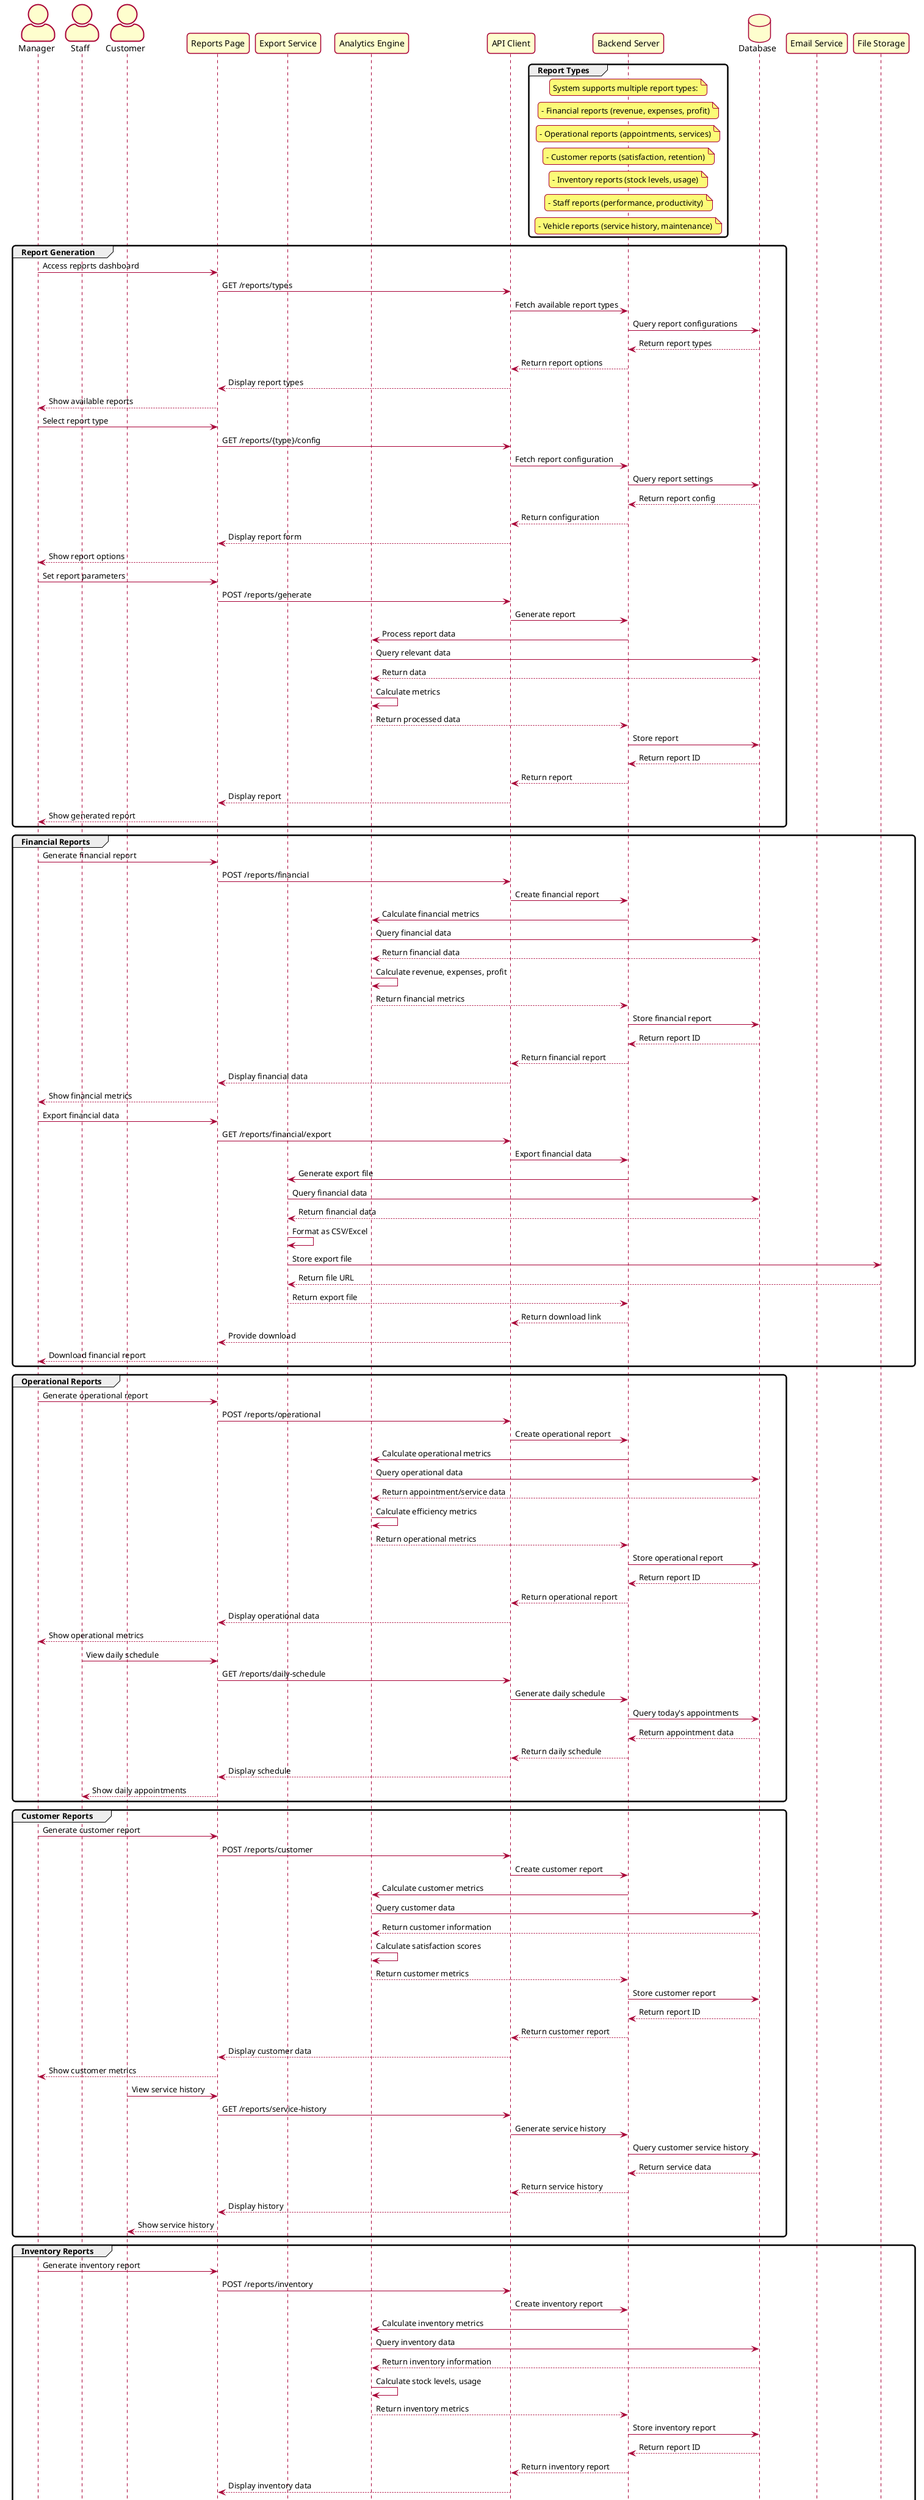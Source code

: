 @startuml Data Export and Reporting Flow
skin rose
skinparam actorStyle awesome
skinparam roundcorner 10
skinparam shadowing false

actor "Manager" as Manager
actor "Staff" as Staff
actor "Customer" as Customer
participant "Reports Page" as ReportsPage
participant "Export Service" as ExportService
participant "Analytics Engine" as Analytics
participant "API Client" as API
participant "Backend Server" as Server
database "Database" as DB
participant "Email Service" as EmailService
participant "File Storage" as FileStorage

' === Report Types ===
group Report Types
    note over Server: System supports multiple report types:
    note over Server: - Financial reports (revenue, expenses, profit)
    note over Server: - Operational reports (appointments, services)
    note over Server: - Customer reports (satisfaction, retention)
    note over Server: - Inventory reports (stock levels, usage)
    note over Server: - Staff reports (performance, productivity)
    note over Server: - Vehicle reports (service history, maintenance)
end

' === Report Generation ===
group Report Generation
    Manager -> ReportsPage: Access reports dashboard
    ReportsPage -> API: GET /reports/types
    API -> Server: Fetch available report types
    Server -> DB: Query report configurations
    DB --> Server: Return report types
    Server --> API: Return report options
    API --> ReportsPage: Display report types
    ReportsPage --> Manager: Show available reports
    
    Manager -> ReportsPage: Select report type
    ReportsPage -> API: GET /reports/{type}/config
    API -> Server: Fetch report configuration
    Server -> DB: Query report settings
    DB --> Server: Return report config
    Server --> API: Return configuration
    API --> ReportsPage: Display report form
    ReportsPage --> Manager: Show report options
    
    Manager -> ReportsPage: Set report parameters
    ReportsPage -> API: POST /reports/generate
    API -> Server: Generate report
    Server -> Analytics: Process report data
    Analytics -> DB: Query relevant data
    DB --> Analytics: Return data
    Analytics -> Analytics: Calculate metrics
    Analytics --> Server: Return processed data
    Server -> DB: Store report
    DB --> Server: Return report ID
    Server --> API: Return report
    API --> ReportsPage: Display report
    ReportsPage --> Manager: Show generated report
end

' === Financial Reports ===
group Financial Reports
    Manager -> ReportsPage: Generate financial report
    ReportsPage -> API: POST /reports/financial
    API -> Server: Create financial report
    Server -> Analytics: Calculate financial metrics
    Analytics -> DB: Query financial data
    DB --> Analytics: Return financial data
    Analytics -> Analytics: Calculate revenue, expenses, profit
    Analytics --> Server: Return financial metrics
    Server -> DB: Store financial report
    DB --> Server: Return report ID
    Server --> API: Return financial report
    API --> ReportsPage: Display financial data
    ReportsPage --> Manager: Show financial metrics
    
    Manager -> ReportsPage: Export financial data
    ReportsPage -> API: GET /reports/financial/export
    API -> Server: Export financial data
    Server -> ExportService: Generate export file
    ExportService -> DB: Query financial data
    DB --> ExportService: Return financial data
    ExportService -> ExportService: Format as CSV/Excel
    ExportService -> FileStorage: Store export file
    FileStorage --> ExportService: Return file URL
    ExportService --> Server: Return export file
    Server --> API: Return download link
    API --> ReportsPage: Provide download
    ReportsPage --> Manager: Download financial report
end

' === Operational Reports ===
group Operational Reports
    Manager -> ReportsPage: Generate operational report
    ReportsPage -> API: POST /reports/operational
    API -> Server: Create operational report
    Server -> Analytics: Calculate operational metrics
    Analytics -> DB: Query operational data
    DB --> Analytics: Return appointment/service data
    Analytics -> Analytics: Calculate efficiency metrics
    Analytics --> Server: Return operational metrics
    Server -> DB: Store operational report
    DB --> Server: Return report ID
    Server --> API: Return operational report
    API --> ReportsPage: Display operational data
    ReportsPage --> Manager: Show operational metrics
    
    Staff -> ReportsPage: View daily schedule
    ReportsPage -> API: GET /reports/daily-schedule
    API -> Server: Generate daily schedule
    Server -> DB: Query today's appointments
    DB --> Server: Return appointment data
    Server --> API: Return daily schedule
    API --> ReportsPage: Display schedule
    ReportsPage --> Staff: Show daily appointments
end

' === Customer Reports ===
group Customer Reports
    Manager -> ReportsPage: Generate customer report
    ReportsPage -> API: POST /reports/customer
    API -> Server: Create customer report
    Server -> Analytics: Calculate customer metrics
    Analytics -> DB: Query customer data
    DB --> Analytics: Return customer information
    Analytics -> Analytics: Calculate satisfaction scores
    Analytics --> Server: Return customer metrics
    Server -> DB: Store customer report
    DB --> Server: Return report ID
    Server --> API: Return customer report
    API --> ReportsPage: Display customer data
    ReportsPage --> Manager: Show customer metrics
    
    Customer -> ReportsPage: View service history
    ReportsPage -> API: GET /reports/service-history
    API -> Server: Generate service history
    Server -> DB: Query customer service history
    DB --> Server: Return service data
    Server --> API: Return service history
    API --> ReportsPage: Display history
    ReportsPage --> Customer: Show service history
end

' === Inventory Reports ===
group Inventory Reports
    Manager -> ReportsPage: Generate inventory report
    ReportsPage -> API: POST /reports/inventory
    API -> Server: Create inventory report
    Server -> Analytics: Calculate inventory metrics
    Analytics -> DB: Query inventory data
    DB --> Analytics: Return inventory information
    Analytics -> Analytics: Calculate stock levels, usage
    Analytics --> Server: Return inventory metrics
    Server -> DB: Store inventory report
    DB --> Server: Return report ID
    Server --> API: Return inventory report
    API --> ReportsPage: Display inventory data
    ReportsPage --> Manager: Show inventory metrics
    
    Manager -> ReportsPage: Export inventory data
    ReportsPage -> API: GET /reports/inventory/export
    API -> Server: Export inventory data
    Server -> ExportService: Generate inventory export
    ExportService -> DB: Query inventory data
    DB --> ExportService: Return inventory data
    ExportService -> ExportService: Format export file
    ExportService -> FileStorage: Store export file
    FileStorage --> ExportService: Return file URL
    ExportService --> Server: Return export file
    Server --> API: Return download link
    API --> ReportsPage: Provide download
    ReportsPage --> Manager: Download inventory report
end

' === Staff Reports ===
group Staff Reports
    Manager -> ReportsPage: Generate staff report
    ReportsPage -> API: POST /reports/staff
    API -> Server: Create staff report
    Server -> Analytics: Calculate staff metrics
    Analytics -> DB: Query staff data
    DB --> Analytics: Return staff information
    Analytics -> Analytics: Calculate performance metrics
    Analytics --> Server: Return staff metrics
    Server -> DB: Store staff report
    DB --> Server: Return report ID
    Server --> API: Return staff report
    API --> ReportsPage: Display staff data
    ReportsPage --> Manager: Show staff metrics
    
    Staff -> ReportsPage: View personal performance
    ReportsPage -> API: GET /reports/personal-performance
    API -> Server: Generate personal report
    Server -> DB: Query staff performance
    DB --> Server: Return performance data
    Server --> API: Return personal report
    API --> ReportsPage: Display performance
    ReportsPage --> Staff: Show personal metrics
end

' === Scheduled Reports ===
group Scheduled Reports
    Manager -> ReportsPage: Schedule recurring report
    ReportsPage -> API: POST /reports/schedule
    API -> Server: Create report schedule
    Server -> DB: Store schedule configuration
    DB --> Server: Return schedule ID
    Server --> API: Return schedule
    API --> ReportsPage: Show schedule created
    ReportsPage --> Manager: Display confirmation
    
    loop Scheduled Report Generation
        Server -> Analytics: Generate scheduled report
        Analytics -> DB: Query scheduled data
        DB --> Analytics: Return data
        Analytics -> Analytics: Process report data
        Analytics --> Server: Return processed report
        Server -> DB: Store generated report
        DB --> Server: Confirm storage
        Server -> EmailService: Send report email
        EmailService --> Manager: Scheduled report email
        Server -> FileStorage: Store report file
        FileStorage --> Server: Confirm storage
    end
end

' === Data Export ===
group Data Export
    Manager -> ReportsPage: Export data
    ReportsPage -> API: POST /exports
    API -> Server: Create export request
    Server -> ExportService: Process export
    ExportService -> DB: Query export data
    DB --> ExportService: Return data
    ExportService -> ExportService: Format data
    ExportService -> FileStorage: Store export file
    FileStorage --> ExportService: Return file URL
    ExportService --> Server: Return export file
    Server -> DB: Store export record
    DB --> Server: Confirm export
    Server --> API: Return export
    API --> ReportsPage: Provide download
    ReportsPage --> Manager: Download export file
    
    Manager -> ReportsPage: View export history
    ReportsPage -> API: GET /exports/history
    API -> Server: Fetch export history
    Server -> DB: Query export records
    DB --> Server: Return export history
    Server --> API: Return history
    API --> ReportsPage: Display history
    ReportsPage --> Manager: Show export history
end

' === Report Sharing ===
group Report Sharing
    Manager -> ReportsPage: Share report
    ReportsPage -> API: POST /reports/{id}/share
    API -> Server: Share report
    Server -> DB: Create share record
    DB --> Server: Return share ID
    Server -> EmailService: Send shared report
    EmailService --> Staff: Shared report email
    Server --> API: Return share status
    API --> ReportsPage: Show shared
    ReportsPage --> Manager: Display confirmation
    
    Staff -> ReportsPage: Access shared report
    ReportsPage -> API: GET /reports/shared/{id}
    API -> Server: Fetch shared report
    Server -> DB: Query shared report
    DB --> Server: Return report data
    Server --> API: Return shared report
    API --> ReportsPage: Display shared report
    ReportsPage --> Staff: Show shared report
end

' === Report Analytics ===
group Report Analytics
    Manager -> ReportsPage: View report analytics
    ReportsPage -> API: GET /reports/analytics
    API -> Server: Generate report analytics
    Server -> Analytics: Calculate report metrics
    Analytics -> DB: Query report usage data
    DB --> Analytics: Return usage data
    Analytics -> Analytics: Calculate usage patterns
    Analytics --> Server: Return analytics
    Server --> API: Return report analytics
    API --> ReportsPage: Display analytics
    ReportsPage --> Manager: Show report usage patterns
    
    Manager -> ReportsPage: Export analytics
    ReportsPage -> API: GET /reports/analytics/export
    API -> Server: Export analytics data
    Server -> ExportService: Generate analytics export
    ExportService -> DB: Query analytics data
    DB --> ExportService: Return analytics data
    ExportService -> ExportService: Format analytics
    ExportService -> FileStorage: Store analytics file
    FileStorage --> ExportService: Return file URL
    ExportService --> Server: Return analytics file
    Server --> API: Return download link
    API --> ReportsPage: Provide download
    ReportsPage --> Manager: Download analytics
end

@enduml 